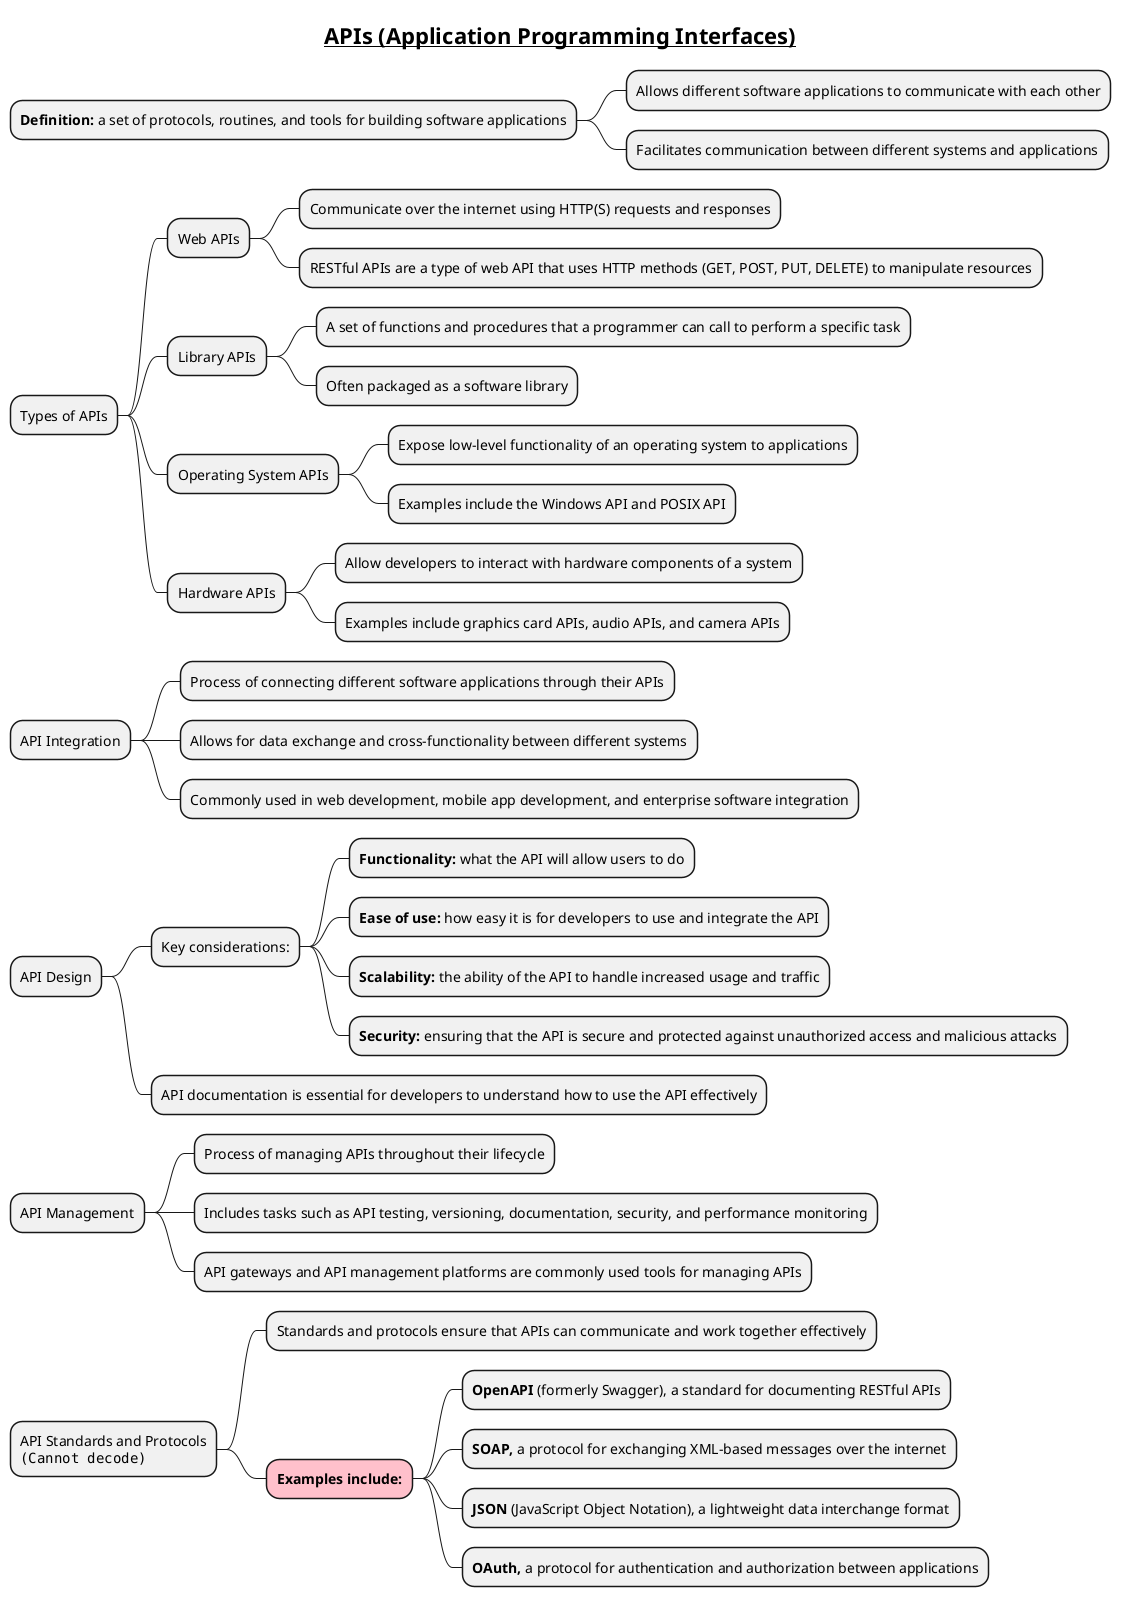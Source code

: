 
@startmindmap
title =__APIs (Application Programming Interfaces)__

* **Definition:** a set of protocols, routines, and tools for building software applications
** Allows different software applications to communicate with each other
** Facilitates communication between different systems and applications

* Types of APIs
** Web APIs
*** Communicate over the internet using HTTP(S) requests and responses
*** RESTful APIs are a type of web API that uses HTTP methods (GET, POST, PUT, DELETE) to manipulate resources
** Library APIs
*** A set of functions and procedures that a programmer can call to perform a specific task
*** Often packaged as a software library
** Operating System APIs
*** Expose low-level functionality of an operating system to applications
*** Examples include the Windows API and POSIX API
** Hardware APIs
*** Allow developers to interact with hardware components of a system
*** Examples include graphics card APIs, audio APIs, and camera APIs

* API Integration
** Process of connecting different software applications through their APIs
** Allows for data exchange and cross-functionality between different systems
** Commonly used in web development, mobile app development, and enterprise software integration

* API Design
** Key considerations:
*** **Functionality:** what the API will allow users to do
*** **Ease of use:** how easy it is for developers to use and integrate the API
*** **Scalability:** the ability of the API to handle increased usage and traffic
*** **Security:** ensuring that the API is secure and protected against unauthorized access and malicious attacks
** API documentation is essential for developers to understand how to use the API effectively

* API Management
** Process of managing APIs throughout their lifecycle
** Includes tasks such as API testing, versioning, documentation, security, and performance monitoring
** API gateways and API management platforms are commonly used tools for managing APIs

* API Standards and Protocols\n<img:img.png>
** Standards and protocols ensure that APIs can communicate and work together effectively
**[#pink] **Examples include:**
*** **OpenAPI **(formerly Swagger), a standard for documenting RESTful APIs
*** **SOAP,** a protocol for exchanging XML-based messages over the internet
*** **JSON **(JavaScript Object Notation), a lightweight data interchange format
*** **OAuth,** a protocol for authentication and authorization between applications

@endmindmap